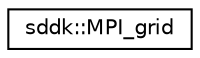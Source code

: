 digraph "Graphical Class Hierarchy"
{
 // INTERACTIVE_SVG=YES
  edge [fontname="Helvetica",fontsize="10",labelfontname="Helvetica",labelfontsize="10"];
  node [fontname="Helvetica",fontsize="10",shape=record];
  rankdir="LR";
  Node1 [label="sddk::MPI_grid",height=0.2,width=0.4,color="black", fillcolor="white", style="filled",URL="$classsddk_1_1_m_p_i__grid.html",tooltip="MPI grid interface. "];
}
